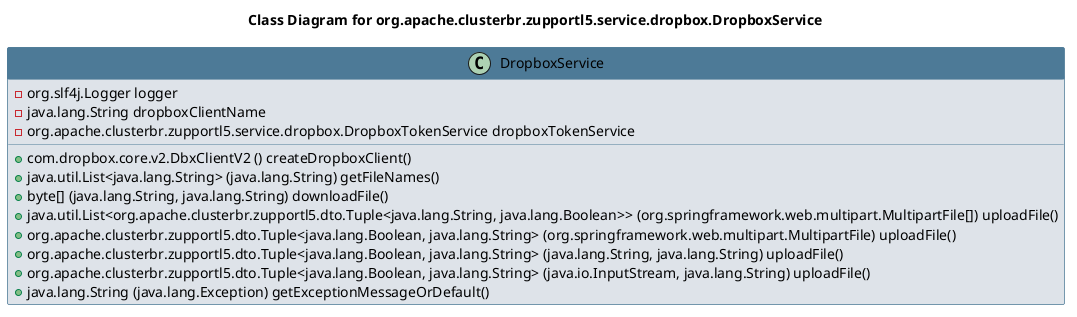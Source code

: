 @startuml 
skinparam class { 
 BackgroundColor #DEE3E9 
 ArrowColor #4D7A97 
 BorderColor #4D7A97 
}
left to right direction 
title Class Diagram for org.apache.clusterbr.zupportl5.service.dropbox.DropboxService
skinparam titleBackgroundColor White
skinparam classHeaderBackgroundColor #4D7A97 
skinparam stereotypeCBackgroundColor #F8981D 

class DropboxService {
 - org.slf4j.Logger logger
 - java.lang.String dropboxClientName
 - org.apache.clusterbr.zupportl5.service.dropbox.DropboxTokenService dropboxTokenService
 + com.dropbox.core.v2.DbxClientV2 () createDropboxClient()
 + java.util.List<java.lang.String> (java.lang.String) getFileNames()
 + byte[] (java.lang.String, java.lang.String) downloadFile()
 + java.util.List<org.apache.clusterbr.zupportl5.dto.Tuple<java.lang.String, java.lang.Boolean>> (org.springframework.web.multipart.MultipartFile[]) uploadFile()
 + org.apache.clusterbr.zupportl5.dto.Tuple<java.lang.Boolean, java.lang.String> (org.springframework.web.multipart.MultipartFile) uploadFile()
 + org.apache.clusterbr.zupportl5.dto.Tuple<java.lang.Boolean, java.lang.String> (java.lang.String, java.lang.String) uploadFile()
 + org.apache.clusterbr.zupportl5.dto.Tuple<java.lang.Boolean, java.lang.String> (java.io.InputStream, java.lang.String) uploadFile()
 + java.lang.String (java.lang.Exception) getExceptionMessageOrDefault()
}
@enduml